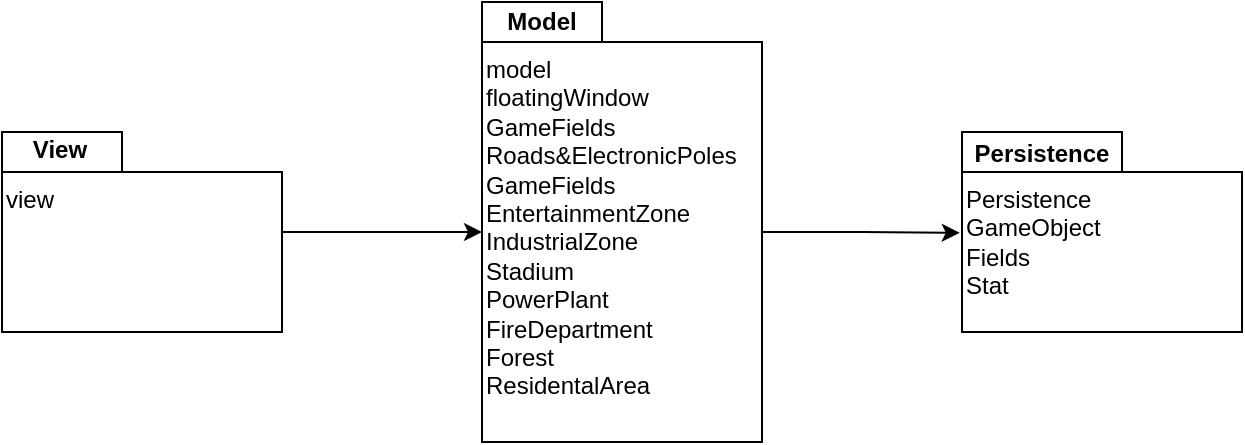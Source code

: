 <mxfile version="21.0.6" type="device"><diagram id="C5RBs43oDa-KdzZeNtuy" name="Page-1"><mxGraphModel dx="768" dy="396" grid="1" gridSize="10" guides="1" tooltips="1" connect="1" arrows="1" fold="1" page="1" pageScale="1" pageWidth="827" pageHeight="1169" math="0" shadow="0"><root><mxCell id="WIyWlLk6GJQsqaUBKTNV-0"/><mxCell id="WIyWlLk6GJQsqaUBKTNV-1" parent="WIyWlLk6GJQsqaUBKTNV-0"/><mxCell id="w5TfceKDyoapNRiB73rO-17" style="edgeStyle=orthogonalEdgeStyle;rounded=0;orthogonalLoop=1;jettySize=auto;html=1;" edge="1" parent="WIyWlLk6GJQsqaUBKTNV-1" source="w5TfceKDyoapNRiB73rO-11" target="w5TfceKDyoapNRiB73rO-14"><mxGeometry relative="1" as="geometry"/></mxCell><mxCell id="w5TfceKDyoapNRiB73rO-11" value="View" style="shape=folder;fontStyle=1;spacingTop=10;tabWidth=60;tabHeight=20;tabPosition=left;html=1;whiteSpace=wrap;movableLabel=1;autosize=0;" vertex="1" parent="WIyWlLk6GJQsqaUBKTNV-1"><mxGeometry x="120" y="355" width="140" height="100" as="geometry"><mxPoint x="-41" y="-46" as="offset"/></mxGeometry></mxCell><mxCell id="w5TfceKDyoapNRiB73rO-12" value="Model" style="shape=folder;fontStyle=1;spacingTop=10;tabWidth=60;tabHeight=20;tabPosition=left;html=1;whiteSpace=wrap;movableLabel=1;autosize=0;" vertex="1" parent="WIyWlLk6GJQsqaUBKTNV-1"><mxGeometry x="360" y="290" width="140" height="220" as="geometry"><mxPoint x="-40" y="-105" as="offset"/></mxGeometry></mxCell><mxCell id="w5TfceKDyoapNRiB73rO-13" value="Persistence" style="shape=folder;fontStyle=1;spacingTop=10;tabWidth=80;tabHeight=20;tabPosition=left;html=1;whiteSpace=wrap;movableLabel=1;autosize=0;" vertex="1" parent="WIyWlLk6GJQsqaUBKTNV-1"><mxGeometry x="600" y="355" width="140" height="100" as="geometry"><mxPoint x="-30" y="-44" as="offset"/></mxGeometry></mxCell><mxCell id="w5TfceKDyoapNRiB73rO-18" style="edgeStyle=orthogonalEdgeStyle;rounded=0;orthogonalLoop=1;jettySize=auto;html=1;entryX=-0.008;entryY=0.38;entryDx=0;entryDy=0;entryPerimeter=0;" edge="1" parent="WIyWlLk6GJQsqaUBKTNV-1" source="w5TfceKDyoapNRiB73rO-14" target="w5TfceKDyoapNRiB73rO-15"><mxGeometry relative="1" as="geometry"><Array as="points"/></mxGeometry></mxCell><mxCell id="w5TfceKDyoapNRiB73rO-14" value="&lt;div&gt;model&lt;/div&gt;&lt;div&gt;floatingWindow&lt;/div&gt;&lt;div&gt;GameFields&lt;/div&gt;&lt;div&gt;Roads&amp;amp;ElectronicPoles&lt;/div&gt;&lt;div&gt;GameFields&lt;/div&gt;&lt;div&gt;EntertainmentZone&lt;/div&gt;&lt;div&gt;IndustrialZone&lt;/div&gt;&lt;div&gt;Stadium&lt;/div&gt;&lt;div&gt;PowerPlant&lt;/div&gt;&lt;div&gt;FireDepartment&lt;/div&gt;&lt;div&gt;Forest&lt;/div&gt;&lt;div&gt;ResidentalArea&lt;br&gt;&lt;/div&gt;" style="text;html=1;strokeColor=none;fillColor=none;align=left;verticalAlign=top;rounded=0;spacing=2;whiteSpace=wrap;" vertex="1" parent="WIyWlLk6GJQsqaUBKTNV-1"><mxGeometry x="360" y="310" width="140" height="190" as="geometry"/></mxCell><mxCell id="w5TfceKDyoapNRiB73rO-15" value="&lt;div&gt;Persistence&lt;/div&gt;&lt;div&gt;GameObject&lt;/div&gt;&lt;div&gt;Fields&lt;/div&gt;&lt;div&gt;Stat&lt;/div&gt;&lt;div&gt;&lt;br&gt;&lt;/div&gt;" style="text;html=1;strokeColor=none;fillColor=none;align=left;verticalAlign=top;whiteSpace=wrap;rounded=0;" vertex="1" parent="WIyWlLk6GJQsqaUBKTNV-1"><mxGeometry x="600" y="375" width="140" height="80" as="geometry"/></mxCell><mxCell id="w5TfceKDyoapNRiB73rO-20" value="view" style="text;html=1;strokeColor=none;fillColor=none;align=left;verticalAlign=top;whiteSpace=wrap;rounded=0;" vertex="1" parent="WIyWlLk6GJQsqaUBKTNV-1"><mxGeometry x="120" y="375" width="140" height="80" as="geometry"/></mxCell></root></mxGraphModel></diagram></mxfile>